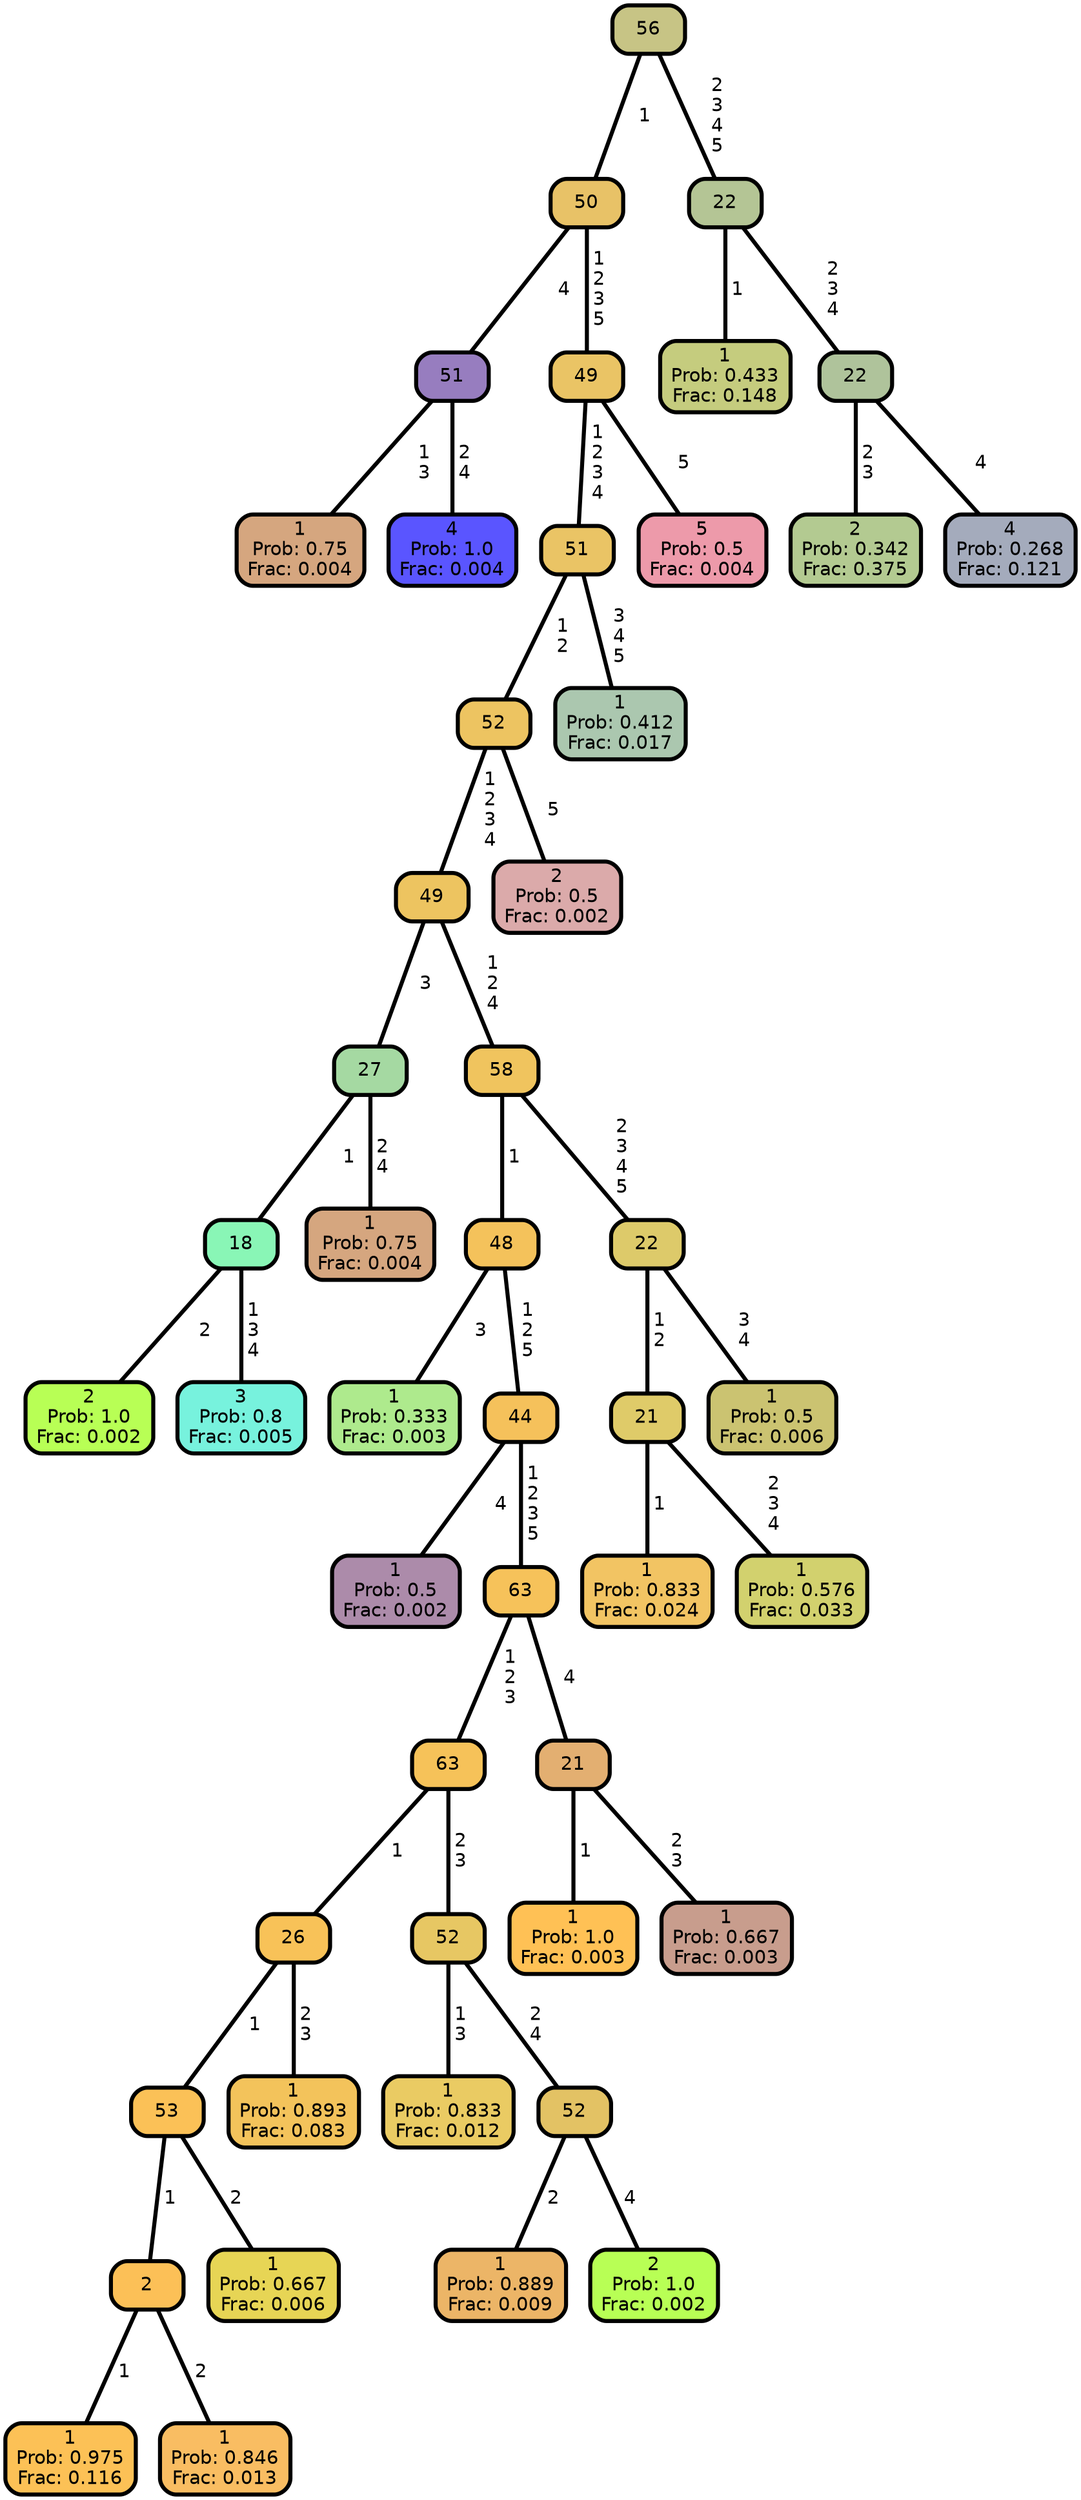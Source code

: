graph Tree {
node [shape=box, style="filled, rounded",color="black",penwidth="3",fontcolor="black",                 fontname=helvetica] ;
graph [ranksep="0 equally", splines=straight,                 bgcolor=transparent, dpi=200] ;
edge [fontname=helvetica, color=black] ;
0 [label="1
Prob: 0.75
Frac: 0.004", fillcolor="#d5a67f"] ;
1 [label="51", fillcolor="#977dbf"] ;
2 [label="4
Prob: 1.0
Frac: 0.004", fillcolor="#5a55ff"] ;
3 [label="50", fillcolor="#e8c267"] ;
4 [label="2
Prob: 1.0
Frac: 0.002", fillcolor="#b8ff55"] ;
5 [label="18", fillcolor="#89f6b6"] ;
6 [label="3
Prob: 0.8
Frac: 0.005", fillcolor="#77f2dd"] ;
7 [label="27", fillcolor="#a5d9a2"] ;
8 [label="1
Prob: 0.75
Frac: 0.004", fillcolor="#d5a67f"] ;
9 [label="49", fillcolor="#edc460"] ;
10 [label="1
Prob: 0.333
Frac: 0.003", fillcolor="#aeea8d"] ;
11 [label="48", fillcolor="#f4c25b"] ;
12 [label="1
Prob: 0.5
Frac: 0.002", fillcolor="#ac8baa"] ;
13 [label="44", fillcolor="#f5c15b"] ;
14 [label="1
Prob: 0.975
Frac: 0.116", fillcolor="#fcc156"] ;
15 [label="2", fillcolor="#fcc057"] ;
16 [label="1
Prob: 0.846
Frac: 0.013", fillcolor="#f9bd62"] ;
17 [label="53", fillcolor="#fbc157"] ;
18 [label="1
Prob: 0.667
Frac: 0.006", fillcolor="#e7d555"] ;
19 [label="26", fillcolor="#f8c258"] ;
20 [label="1
Prob: 0.893
Frac: 0.083", fillcolor="#f3c35b"] ;
21 [label="63", fillcolor="#f6c259"] ;
22 [label="1
Prob: 0.833
Frac: 0.012", fillcolor="#eacb63"] ;
23 [label="52", fillcolor="#e7c763"] ;
24 [label="1
Prob: 0.889
Frac: 0.009", fillcolor="#ecb567"] ;
25 [label="52", fillcolor="#e3c264"] ;
26 [label="2
Prob: 1.0
Frac: 0.002", fillcolor="#b8ff55"] ;
27 [label="63", fillcolor="#f6c25a"] ;
28 [label="1
Prob: 1.0
Frac: 0.003", fillcolor="#ffc155"] ;
29 [label="21", fillcolor="#e3af71"] ;
30 [label="1
Prob: 0.667
Frac: 0.003", fillcolor="#c89d8d"] ;
31 [label="58", fillcolor="#f0c45e"] ;
32 [label="1
Prob: 0.833
Frac: 0.024", fillcolor="#f2c463"] ;
33 [label="21", fillcolor="#dfcb69"] ;
34 [label="1
Prob: 0.576
Frac: 0.033", fillcolor="#d2d16e"] ;
35 [label="22", fillcolor="#ddca6a"] ;
36 [label="1
Prob: 0.5
Frac: 0.006", fillcolor="#cbc371"] ;
37 [label="52", fillcolor="#edc461"] ;
38 [label="2
Prob: 0.5
Frac: 0.002", fillcolor="#dbaaaa"] ;
39 [label="51", fillcolor="#eac465"] ;
40 [label="1
Prob: 0.412
Frac: 0.017", fillcolor="#abc7af"] ;
41 [label="49", fillcolor="#eac465"] ;
42 [label="5
Prob: 0.5
Frac: 0.004", fillcolor="#ed9aaa"] ;
43 [label="56", fillcolor="#c7c485"] ;
44 [label="1
Prob: 0.433
Frac: 0.148", fillcolor="#c5cc7e"] ;
45 [label="22", fillcolor="#b4c595"] ;
46 [label="2
Prob: 0.342
Frac: 0.375", fillcolor="#b3ca91"] ;
47 [label="22", fillcolor="#afc39b"] ;
48 [label="4
Prob: 0.268
Frac: 0.121", fillcolor="#a4abbc"] ;
1 -- 0 [label=" 1\n 3",penwidth=3] ;
1 -- 2 [label=" 2\n 4",penwidth=3] ;
3 -- 1 [label=" 4",penwidth=3] ;
3 -- 41 [label=" 1\n 2\n 3\n 5",penwidth=3] ;
5 -- 4 [label=" 2",penwidth=3] ;
5 -- 6 [label=" 1\n 3\n 4",penwidth=3] ;
7 -- 5 [label=" 1",penwidth=3] ;
7 -- 8 [label=" 2\n 4",penwidth=3] ;
9 -- 7 [label=" 3",penwidth=3] ;
9 -- 31 [label=" 1\n 2\n 4",penwidth=3] ;
11 -- 10 [label=" 3",penwidth=3] ;
11 -- 13 [label=" 1\n 2\n 5",penwidth=3] ;
13 -- 12 [label=" 4",penwidth=3] ;
13 -- 27 [label=" 1\n 2\n 3\n 5",penwidth=3] ;
15 -- 14 [label=" 1",penwidth=3] ;
15 -- 16 [label=" 2",penwidth=3] ;
17 -- 15 [label=" 1",penwidth=3] ;
17 -- 18 [label=" 2",penwidth=3] ;
19 -- 17 [label=" 1",penwidth=3] ;
19 -- 20 [label=" 2\n 3",penwidth=3] ;
21 -- 19 [label=" 1",penwidth=3] ;
21 -- 23 [label=" 2\n 3",penwidth=3] ;
23 -- 22 [label=" 1\n 3",penwidth=3] ;
23 -- 25 [label=" 2\n 4",penwidth=3] ;
25 -- 24 [label=" 2",penwidth=3] ;
25 -- 26 [label=" 4",penwidth=3] ;
27 -- 21 [label=" 1\n 2\n 3",penwidth=3] ;
27 -- 29 [label=" 4",penwidth=3] ;
29 -- 28 [label=" 1",penwidth=3] ;
29 -- 30 [label=" 2\n 3",penwidth=3] ;
31 -- 11 [label=" 1",penwidth=3] ;
31 -- 35 [label=" 2\n 3\n 4\n 5",penwidth=3] ;
33 -- 32 [label=" 1",penwidth=3] ;
33 -- 34 [label=" 2\n 3\n 4",penwidth=3] ;
35 -- 33 [label=" 1\n 2",penwidth=3] ;
35 -- 36 [label=" 3\n 4",penwidth=3] ;
37 -- 9 [label=" 1\n 2\n 3\n 4",penwidth=3] ;
37 -- 38 [label=" 5",penwidth=3] ;
39 -- 37 [label=" 1\n 2",penwidth=3] ;
39 -- 40 [label=" 3\n 4\n 5",penwidth=3] ;
41 -- 39 [label=" 1\n 2\n 3\n 4",penwidth=3] ;
41 -- 42 [label=" 5",penwidth=3] ;
43 -- 3 [label=" 1",penwidth=3] ;
43 -- 45 [label=" 2\n 3\n 4\n 5",penwidth=3] ;
45 -- 44 [label=" 1",penwidth=3] ;
45 -- 47 [label=" 2\n 3\n 4",penwidth=3] ;
47 -- 46 [label=" 2\n 3",penwidth=3] ;
47 -- 48 [label=" 4",penwidth=3] ;
{rank = same;}}